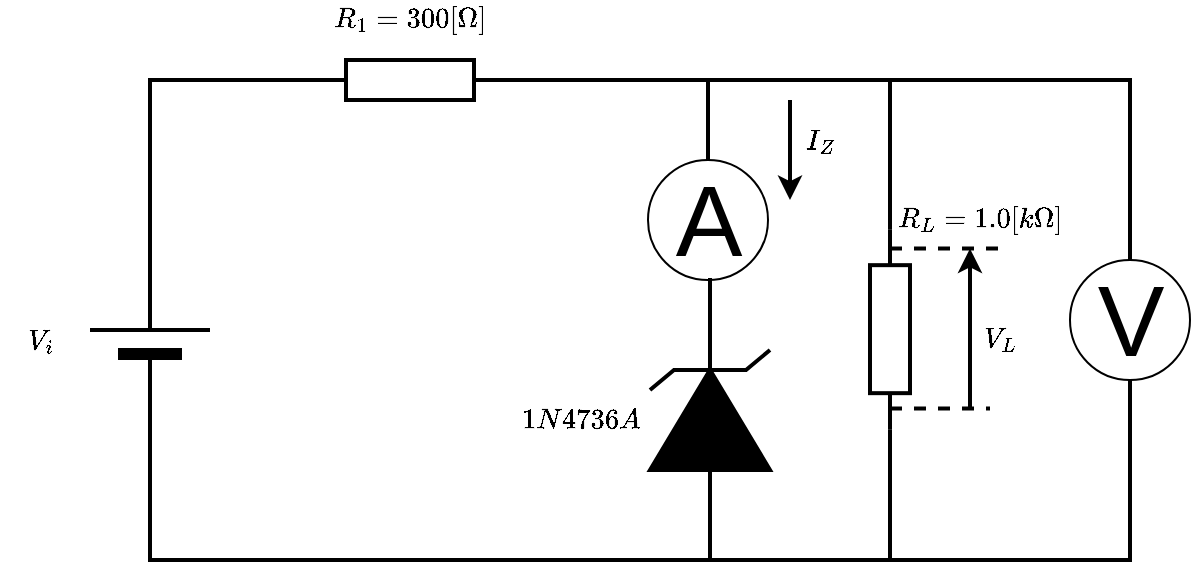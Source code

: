 <mxfile version="18.0.1" type="device"><diagram id="fkomY9Qylxee1qR4k6_M" name="ページ1"><mxGraphModel dx="275" dy="781" grid="1" gridSize="10" guides="1" tooltips="1" connect="1" arrows="1" fold="1" page="1" pageScale="1" pageWidth="827" pageHeight="1169" math="1" shadow="0"><root><mxCell id="0"/><mxCell id="1" parent="0"/><mxCell id="109" value="A" style="verticalLabelPosition=middle;shadow=0;dashed=0;align=center;html=1;verticalAlign=middle;strokeWidth=1;shape=ellipse;aspect=fixed;fontSize=50;" parent="1" vertex="1"><mxGeometry x="1214" y="320" width="60" height="60" as="geometry"/></mxCell><mxCell id="112" value="" style="verticalLabelPosition=bottom;shadow=0;dashed=0;align=center;fillColor=#000000;html=1;verticalAlign=top;strokeWidth=2;shape=mxgraph.electrical.miscellaneous.monocell_battery;rotation=-90;" parent="1" vertex="1"><mxGeometry x="915" y="380" width="100" height="60" as="geometry"/></mxCell><mxCell id="113" value="" style="endArrow=none;html=1;exitX=0;exitY=0.5;exitDx=0;exitDy=0;exitPerimeter=0;strokeWidth=2;rounded=0;" parent="1" source="112" edge="1"><mxGeometry width="50" height="50" relative="1" as="geometry"><mxPoint x="1075" y="450" as="sourcePoint"/><mxPoint x="1245.0" y="520.0" as="targetPoint"/><Array as="points"><mxPoint x="965" y="520"/></Array></mxGeometry></mxCell><mxCell id="115" value="" style="pointerEvents=1;verticalLabelPosition=bottom;shadow=0;dashed=0;align=center;html=1;verticalAlign=top;shape=mxgraph.electrical.resistors.resistor_1;rotation=0;strokeWidth=2;" parent="1" vertex="1"><mxGeometry x="1045" y="270" width="100" height="20" as="geometry"/></mxCell><mxCell id="117" value="" style="endArrow=none;html=1;rounded=0;strokeWidth=2;exitX=1;exitY=0.5;exitDx=0;exitDy=0;exitPerimeter=0;entryX=0;entryY=0.5;entryDx=0;entryDy=0;entryPerimeter=0;" parent="1" source="112" target="115" edge="1"><mxGeometry width="50" height="50" relative="1" as="geometry"><mxPoint x="1175" y="400" as="sourcePoint"/><mxPoint x="1005" y="280" as="targetPoint"/><Array as="points"><mxPoint x="965" y="280"/></Array></mxGeometry></mxCell><mxCell id="119" value="" style="endArrow=none;html=1;rounded=0;strokeWidth=2;entryX=1;entryY=0.5;entryDx=0;entryDy=0;exitX=0;exitY=0.5;exitDx=0;exitDy=0;exitPerimeter=0;entryPerimeter=0;" parent="1" source="abDe_6GmeEkH-hf2fhfh-143" target="135" edge="1"><mxGeometry width="50" height="50" relative="1" as="geometry"><mxPoint x="1244" y="417.0" as="sourcePoint"/><mxPoint x="1365" y="470" as="targetPoint"/><Array as="points"><mxPoint x="1245" y="520"/><mxPoint x="1335" y="520"/></Array></mxGeometry></mxCell><mxCell id="121" value="" style="endArrow=none;html=1;rounded=0;strokeWidth=2;entryX=0.5;entryY=0;entryDx=0;entryDy=0;exitX=1;exitY=0.5;exitDx=0;exitDy=0;exitPerimeter=0;" parent="1" source="115" target="109" edge="1"><mxGeometry width="50" height="50" relative="1" as="geometry"><mxPoint x="1205" y="280" as="sourcePoint"/><mxPoint x="1365" y="280" as="targetPoint"/><Array as="points"><mxPoint x="1244" y="280"/></Array></mxGeometry></mxCell><mxCell id="122" value="" style="endArrow=none;html=1;rounded=0;strokeWidth=2;entryX=0;entryY=0.5;entryDx=0;entryDy=0;entryPerimeter=0;" parent="1" target="135" edge="1"><mxGeometry width="50" height="50" relative="1" as="geometry"><mxPoint x="1245.0" y="280" as="sourcePoint"/><mxPoint x="1365" y="320" as="targetPoint"/><Array as="points"><mxPoint x="1335" y="280"/></Array></mxGeometry></mxCell><mxCell id="123" value="`R_1=300[\Omega]`" style="text;html=1;align=center;verticalAlign=middle;resizable=0;points=[];autosize=1;strokeColor=none;fillColor=none;" parent="1" vertex="1"><mxGeometry x="1035" y="240" width="120" height="20" as="geometry"/></mxCell><mxCell id="125" value="`I_Z`" style="text;html=1;align=center;verticalAlign=middle;resizable=0;points=[];autosize=1;strokeColor=none;fillColor=none;" parent="1" vertex="1"><mxGeometry x="1279.5" y="300" width="40" height="20" as="geometry"/></mxCell><mxCell id="126" value="`V_L`" style="text;html=1;align=center;verticalAlign=middle;resizable=0;points=[];autosize=1;strokeColor=none;fillColor=none;spacingLeft=0;" parent="1" vertex="1"><mxGeometry x="1370" y="399.29" width="40" height="20" as="geometry"/></mxCell><mxCell id="127" value="" style="endArrow=classic;html=1;rounded=0;strokeWidth=2;" parent="1" edge="1"><mxGeometry width="50" height="50" relative="1" as="geometry"><mxPoint x="1285.0" y="290" as="sourcePoint"/><mxPoint x="1285.0" y="340" as="targetPoint"/></mxGeometry></mxCell><mxCell id="130" value="" style="endArrow=classic;html=1;rounded=0;strokeWidth=2;spacingLeft=0;" parent="1" edge="1"><mxGeometry width="50" height="50" relative="1" as="geometry"><mxPoint x="1375" y="444.29" as="sourcePoint"/><mxPoint x="1375" y="364.29" as="targetPoint"/></mxGeometry></mxCell><mxCell id="131" value="`1N4736A`" style="text;html=1;align=center;verticalAlign=middle;resizable=0;points=[];autosize=1;strokeColor=none;fillColor=none;" parent="1" vertex="1"><mxGeometry x="1145" y="440" width="70" height="20" as="geometry"/></mxCell><mxCell id="132" value="`V_i`" style="text;html=1;align=center;verticalAlign=middle;resizable=0;points=[];autosize=1;strokeColor=none;fillColor=none;" parent="1" vertex="1"><mxGeometry x="890" y="400" width="40" height="20" as="geometry"/></mxCell><mxCell id="135" value="" style="pointerEvents=1;verticalLabelPosition=bottom;shadow=0;dashed=0;align=center;html=1;verticalAlign=top;shape=mxgraph.electrical.resistors.resistor_1;strokeWidth=2;rotation=90;" parent="1" vertex="1"><mxGeometry x="1285" y="394.58" width="100" height="20" as="geometry"/></mxCell><mxCell id="136" value="V" style="verticalLabelPosition=middle;shadow=0;dashed=0;align=center;html=1;verticalAlign=middle;strokeWidth=1;shape=ellipse;aspect=fixed;fontSize=50;" parent="1" vertex="1"><mxGeometry x="1425" y="370" width="60" height="60" as="geometry"/></mxCell><mxCell id="138" value="" style="endArrow=none;html=1;rounded=0;strokeWidth=2;entryX=0.5;entryY=0;entryDx=0;entryDy=0;" parent="1" target="136" edge="1"><mxGeometry width="50" height="50" relative="1" as="geometry"><mxPoint x="1335" y="280" as="sourcePoint"/><mxPoint x="1455" y="410" as="targetPoint"/><Array as="points"><mxPoint x="1455" y="280"/></Array></mxGeometry></mxCell><mxCell id="139" value="" style="endArrow=none;html=1;rounded=0;strokeWidth=2;entryX=0.5;entryY=1;entryDx=0;entryDy=0;" parent="1" target="136" edge="1"><mxGeometry width="50" height="50" relative="1" as="geometry"><mxPoint x="1335" y="520" as="sourcePoint"/><mxPoint x="1475" y="380" as="targetPoint"/><Array as="points"><mxPoint x="1455" y="520"/></Array></mxGeometry></mxCell><mxCell id="140" value="`R_L=1.0[k\Omega]`" style="text;html=1;align=center;verticalAlign=middle;resizable=0;points=[];autosize=1;strokeColor=none;fillColor=none;" parent="1" vertex="1"><mxGeometry x="1319.5" y="340" width="120" height="20" as="geometry"/></mxCell><mxCell id="141" value="" style="endArrow=none;dashed=1;html=1;rounded=0;strokeWidth=2;spacingLeft=0;" parent="1" edge="1"><mxGeometry width="50" height="50" relative="1" as="geometry"><mxPoint x="1335" y="364.29" as="sourcePoint"/><mxPoint x="1395" y="364.29" as="targetPoint"/></mxGeometry></mxCell><mxCell id="142" value="" style="endArrow=none;dashed=1;html=1;rounded=0;strokeWidth=2;spacingLeft=0;" parent="1" edge="1"><mxGeometry width="50" height="50" relative="1" as="geometry"><mxPoint x="1335" y="444.29" as="sourcePoint"/><mxPoint x="1385" y="444.29" as="targetPoint"/></mxGeometry></mxCell><mxCell id="abDe_6GmeEkH-hf2fhfh-146" style="edgeStyle=orthogonalEdgeStyle;rounded=0;orthogonalLoop=1;jettySize=auto;html=1;exitX=1;exitY=0.5;exitDx=0;exitDy=0;exitPerimeter=0;entryX=0.5;entryY=1;entryDx=0;entryDy=0;endArrow=none;endFill=0;strokeWidth=2;" parent="1" source="abDe_6GmeEkH-hf2fhfh-143" target="109" edge="1"><mxGeometry relative="1" as="geometry"><Array as="points"><mxPoint x="1245" y="380"/></Array></mxGeometry></mxCell><mxCell id="abDe_6GmeEkH-hf2fhfh-143" value="" style="pointerEvents=1;fillColor=strokeColor;verticalLabelPosition=bottom;shadow=0;dashed=0;align=center;html=1;verticalAlign=top;shape=mxgraph.electrical.diodes.zener_diode_3;rotation=-90;strokeWidth=2;" parent="1" vertex="1"><mxGeometry x="1195" y="420" width="100" height="60" as="geometry"/></mxCell></root></mxGraphModel></diagram></mxfile>